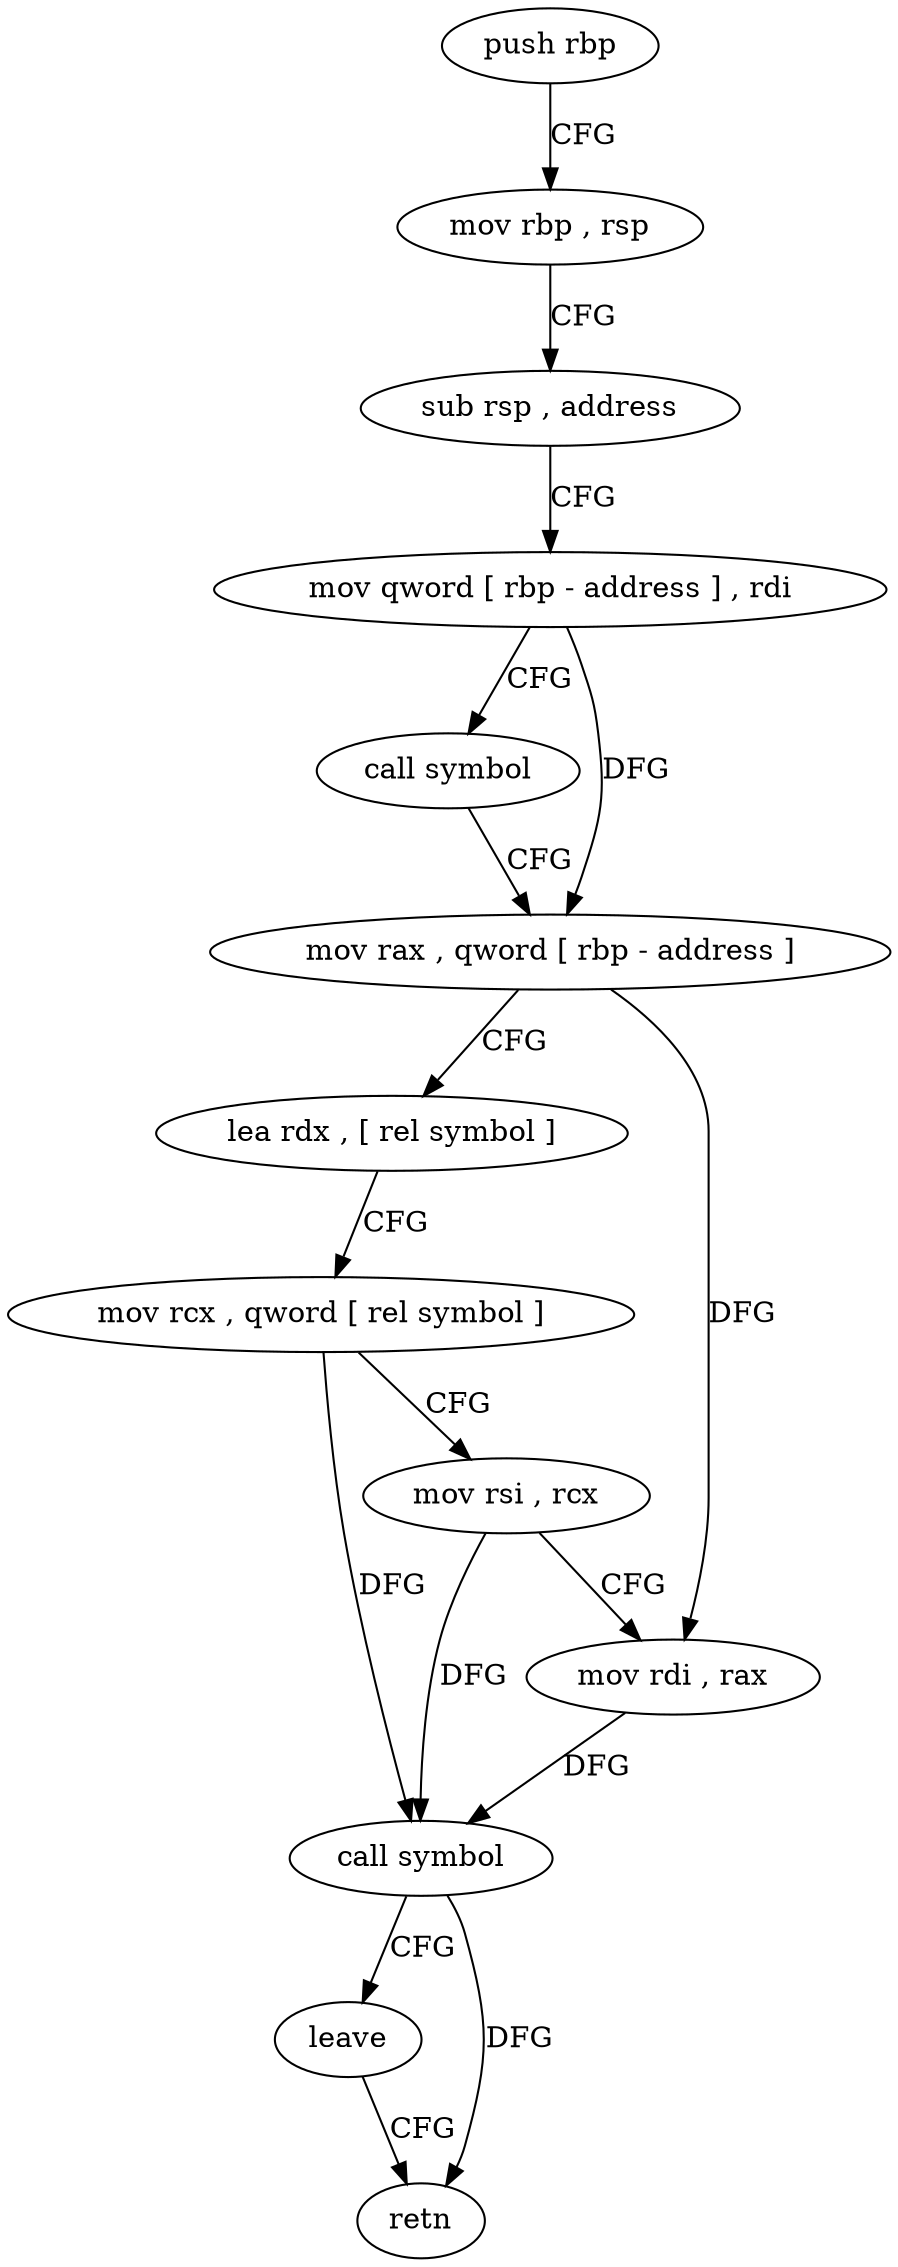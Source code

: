 digraph "func" {
"398295" [label = "push rbp" ]
"398296" [label = "mov rbp , rsp" ]
"398299" [label = "sub rsp , address" ]
"398303" [label = "mov qword [ rbp - address ] , rdi" ]
"398307" [label = "call symbol" ]
"398312" [label = "mov rax , qword [ rbp - address ]" ]
"398316" [label = "lea rdx , [ rel symbol ]" ]
"398323" [label = "mov rcx , qword [ rel symbol ]" ]
"398330" [label = "mov rsi , rcx" ]
"398333" [label = "mov rdi , rax" ]
"398336" [label = "call symbol" ]
"398341" [label = "leave" ]
"398342" [label = "retn" ]
"398295" -> "398296" [ label = "CFG" ]
"398296" -> "398299" [ label = "CFG" ]
"398299" -> "398303" [ label = "CFG" ]
"398303" -> "398307" [ label = "CFG" ]
"398303" -> "398312" [ label = "DFG" ]
"398307" -> "398312" [ label = "CFG" ]
"398312" -> "398316" [ label = "CFG" ]
"398312" -> "398333" [ label = "DFG" ]
"398316" -> "398323" [ label = "CFG" ]
"398323" -> "398330" [ label = "CFG" ]
"398323" -> "398336" [ label = "DFG" ]
"398330" -> "398333" [ label = "CFG" ]
"398330" -> "398336" [ label = "DFG" ]
"398333" -> "398336" [ label = "DFG" ]
"398336" -> "398341" [ label = "CFG" ]
"398336" -> "398342" [ label = "DFG" ]
"398341" -> "398342" [ label = "CFG" ]
}
